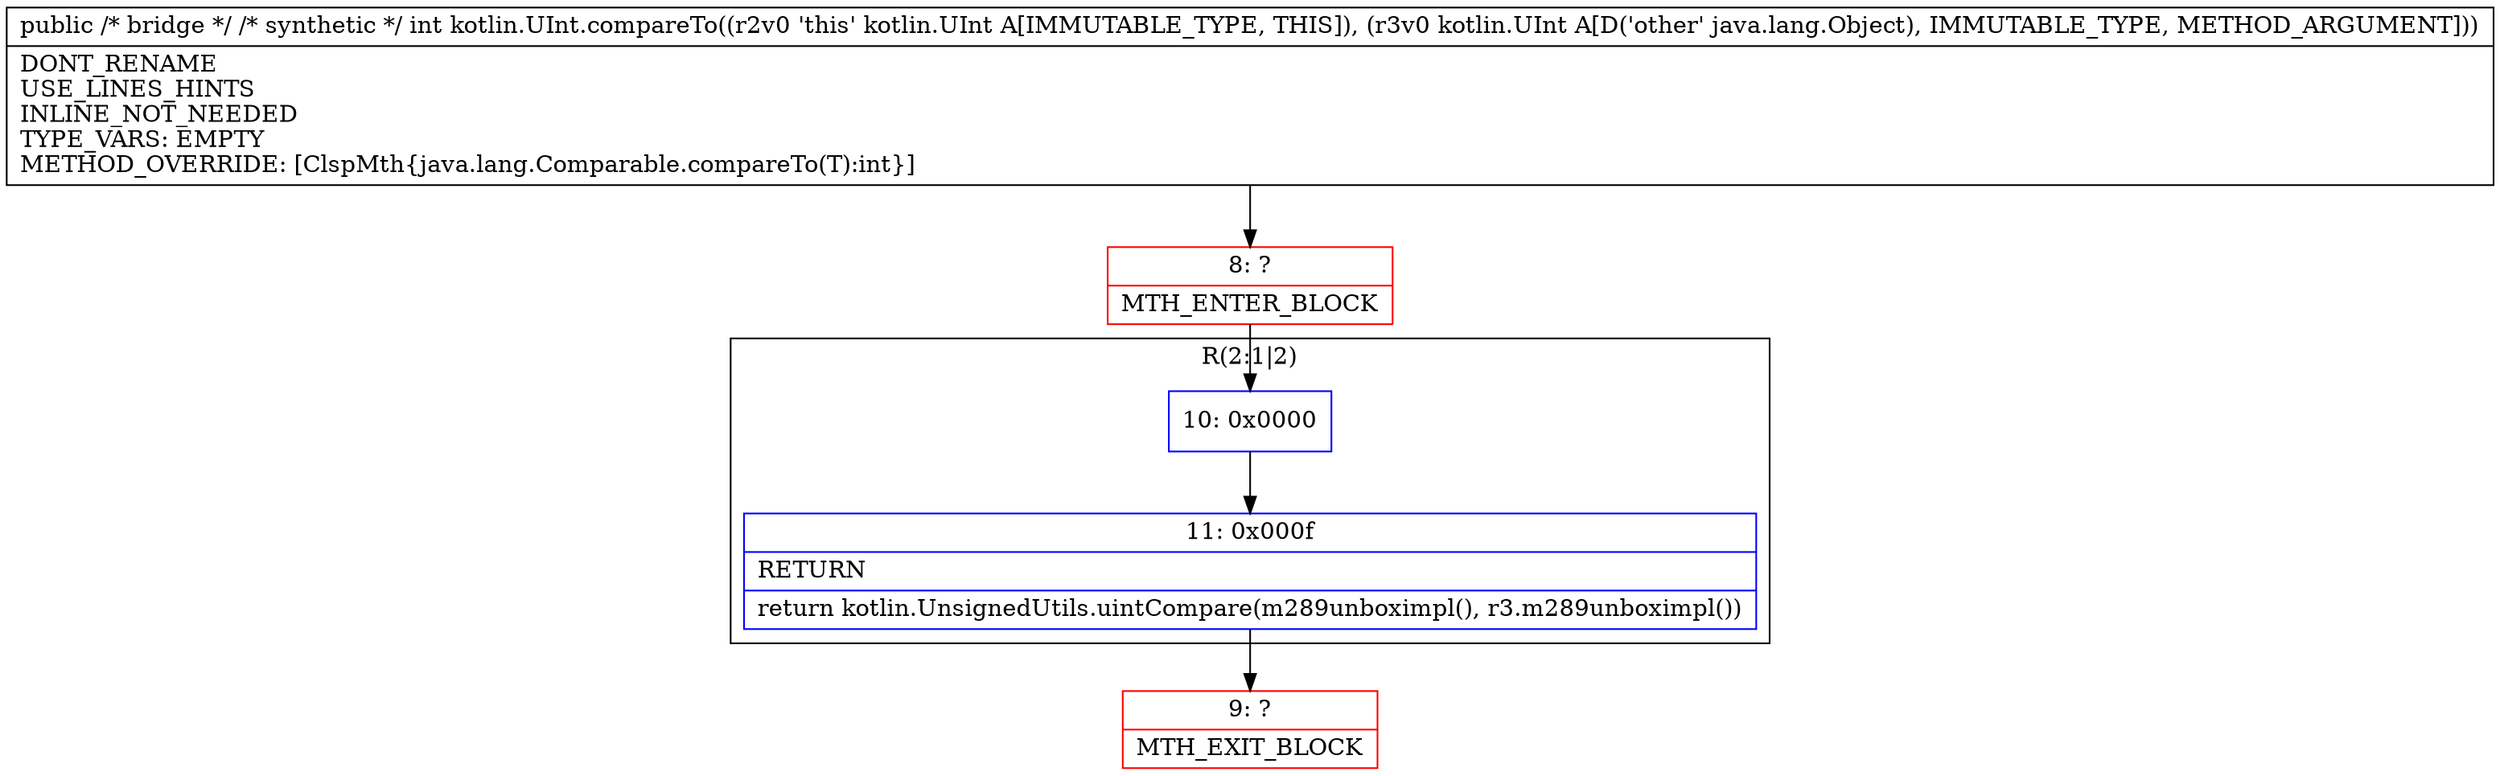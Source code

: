 digraph "CFG forkotlin.UInt.compareTo(Ljava\/lang\/Object;)I" {
subgraph cluster_Region_63811404 {
label = "R(2:1|2)";
node [shape=record,color=blue];
Node_10 [shape=record,label="{10\:\ 0x0000}"];
Node_11 [shape=record,label="{11\:\ 0x000f|RETURN\l|return kotlin.UnsignedUtils.uintCompare(m289unboximpl(), r3.m289unboximpl())\l}"];
}
Node_8 [shape=record,color=red,label="{8\:\ ?|MTH_ENTER_BLOCK\l}"];
Node_9 [shape=record,color=red,label="{9\:\ ?|MTH_EXIT_BLOCK\l}"];
MethodNode[shape=record,label="{public \/* bridge *\/ \/* synthetic *\/ int kotlin.UInt.compareTo((r2v0 'this' kotlin.UInt A[IMMUTABLE_TYPE, THIS]), (r3v0 kotlin.UInt A[D('other' java.lang.Object), IMMUTABLE_TYPE, METHOD_ARGUMENT]))  | DONT_RENAME\lUSE_LINES_HINTS\lINLINE_NOT_NEEDED\lTYPE_VARS: EMPTY\lMETHOD_OVERRIDE: [ClspMth\{java.lang.Comparable.compareTo(T):int\}]\l}"];
MethodNode -> Node_8;Node_10 -> Node_11;
Node_11 -> Node_9;
Node_8 -> Node_10;
}

